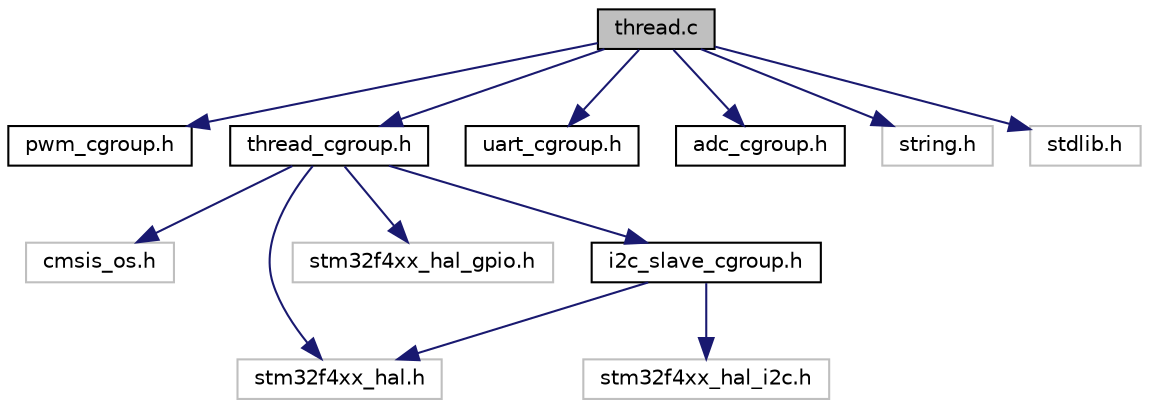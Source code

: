 digraph "thread.c"
{
  edge [fontname="Helvetica",fontsize="10",labelfontname="Helvetica",labelfontsize="10"];
  node [fontname="Helvetica",fontsize="10",shape=record];
  Node1 [label="thread.c",height=0.2,width=0.4,color="black", fillcolor="grey75", style="filled" fontcolor="black"];
  Node1 -> Node2 [color="midnightblue",fontsize="10",style="solid",fontname="Helvetica"];
  Node2 [label="pwm_cgroup.h",height=0.2,width=0.4,color="black", fillcolor="white", style="filled",URL="$pwm__cgroup_8h.html",tooltip="Header pwm for pwm Project, test and validation of the PWM module. "];
  Node1 -> Node3 [color="midnightblue",fontsize="10",style="solid",fontname="Helvetica"];
  Node3 [label="thread_cgroup.h",height=0.2,width=0.4,color="black", fillcolor="white", style="filled",URL="$thread__cgroup_8h.html",tooltip="Header thread for the rtos project. "];
  Node3 -> Node4 [color="midnightblue",fontsize="10",style="solid",fontname="Helvetica"];
  Node4 [label="cmsis_os.h",height=0.2,width=0.4,color="grey75", fillcolor="white", style="filled"];
  Node3 -> Node5 [color="midnightblue",fontsize="10",style="solid",fontname="Helvetica"];
  Node5 [label="stm32f4xx_hal.h",height=0.2,width=0.4,color="grey75", fillcolor="white", style="filled"];
  Node3 -> Node6 [color="midnightblue",fontsize="10",style="solid",fontname="Helvetica"];
  Node6 [label="stm32f4xx_hal_gpio.h",height=0.2,width=0.4,color="grey75", fillcolor="white", style="filled"];
  Node3 -> Node7 [color="midnightblue",fontsize="10",style="solid",fontname="Helvetica"];
  Node7 [label="i2c_slave_cgroup.h",height=0.2,width=0.4,color="black", fillcolor="white", style="filled",URL="$i2c__slave__cgroup_8h.html",tooltip="This file contains all the functions prototypes for the I2C module. "];
  Node7 -> Node5 [color="midnightblue",fontsize="10",style="solid",fontname="Helvetica"];
  Node7 -> Node8 [color="midnightblue",fontsize="10",style="solid",fontname="Helvetica"];
  Node8 [label="stm32f4xx_hal_i2c.h",height=0.2,width=0.4,color="grey75", fillcolor="white", style="filled"];
  Node1 -> Node9 [color="midnightblue",fontsize="10",style="solid",fontname="Helvetica"];
  Node9 [label="uart_cgroup.h",height=0.2,width=0.4,color="black", fillcolor="white", style="filled",URL="$uart__cgroup_8h.html",tooltip="Header UART for UART Project, test and validation of the UART module. "];
  Node1 -> Node10 [color="midnightblue",fontsize="10",style="solid",fontname="Helvetica"];
  Node10 [label="adc_cgroup.h",height=0.2,width=0.4,color="black", fillcolor="white", style="filled",URL="$adc__cgroup_8h.html",tooltip="Header adc for adc Project, test and validation of the ADC module. "];
  Node1 -> Node11 [color="midnightblue",fontsize="10",style="solid",fontname="Helvetica"];
  Node11 [label="string.h",height=0.2,width=0.4,color="grey75", fillcolor="white", style="filled"];
  Node1 -> Node12 [color="midnightblue",fontsize="10",style="solid",fontname="Helvetica"];
  Node12 [label="stdlib.h",height=0.2,width=0.4,color="grey75", fillcolor="white", style="filled"];
}
